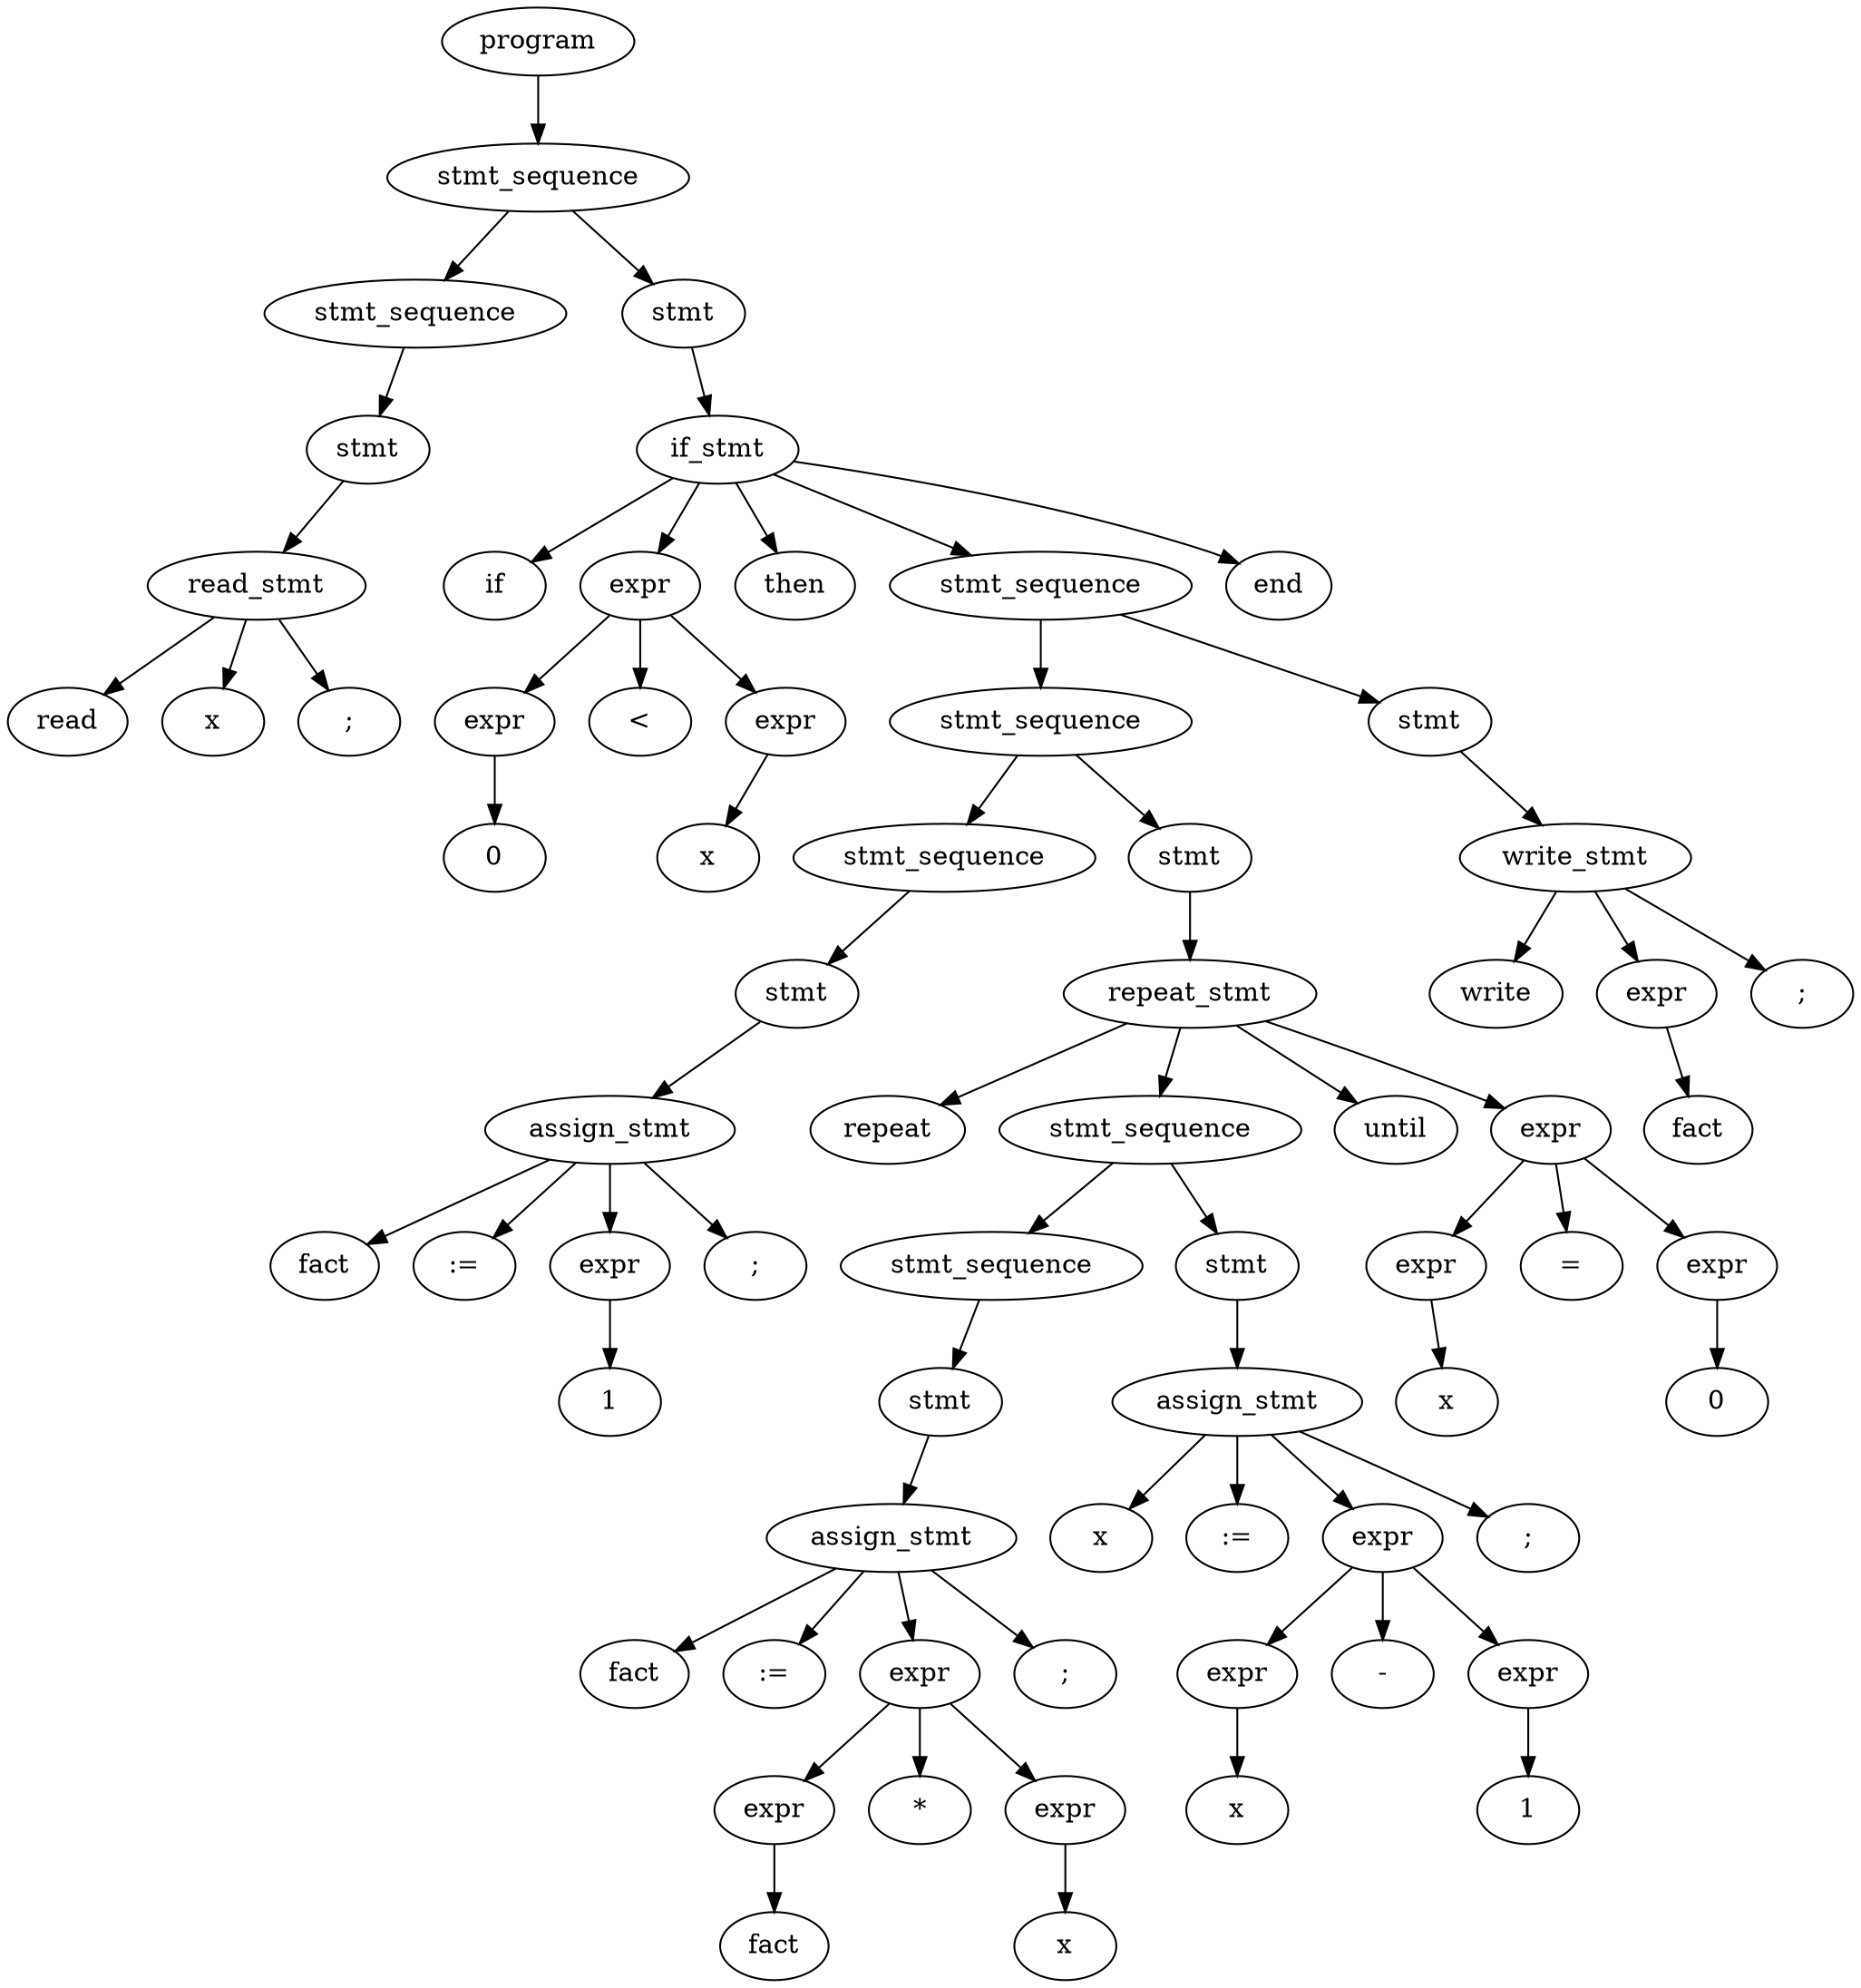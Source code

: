 digraph {
graph [ordering="out"];
node0[label="program"];
node1[label="stmt_sequence"];
node2[label="stmt_sequence"];
node3[label="stmt"];
node4[label="read_stmt"];
node5[label="read"];
node4 -> node5;
node6[label="x"];
node4 -> node6;
node7[label=";"];
node4 -> node7;
node3 -> node4;
node2 -> node3;
node1 -> node2;
node8[label="stmt"];
node9[label="if_stmt"];
node10[label="if"];
node9 -> node10;
node11[label="expr"];
node12[label="expr"];
node13[label="0"];
node12 -> node13;
node11 -> node12;
node14[label="<"];
node11 -> node14;
node15[label="expr"];
node16[label="x"];
node15 -> node16;
node11 -> node15;
node9 -> node11;
node17[label="then"];
node9 -> node17;
node18[label="stmt_sequence"];
node19[label="stmt_sequence"];
node20[label="stmt_sequence"];
node21[label="stmt"];
node22[label="assign_stmt"];
node23[label="fact"];
node22 -> node23;
node24[label=":="];
node22 -> node24;
node25[label="expr"];
node26[label="1"];
node25 -> node26;
node22 -> node25;
node27[label=";"];
node22 -> node27;
node21 -> node22;
node20 -> node21;
node19 -> node20;
node28[label="stmt"];
node29[label="repeat_stmt"];
node30[label="repeat"];
node29 -> node30;
node31[label="stmt_sequence"];
node32[label="stmt_sequence"];
node33[label="stmt"];
node34[label="assign_stmt"];
node35[label="fact"];
node34 -> node35;
node36[label=":="];
node34 -> node36;
node37[label="expr"];
node38[label="expr"];
node39[label="fact"];
node38 -> node39;
node37 -> node38;
node40[label="*"];
node37 -> node40;
node41[label="expr"];
node42[label="x"];
node41 -> node42;
node37 -> node41;
node34 -> node37;
node43[label=";"];
node34 -> node43;
node33 -> node34;
node32 -> node33;
node31 -> node32;
node44[label="stmt"];
node45[label="assign_stmt"];
node46[label="x"];
node45 -> node46;
node47[label=":="];
node45 -> node47;
node48[label="expr"];
node49[label="expr"];
node50[label="x"];
node49 -> node50;
node48 -> node49;
node51[label="-"];
node48 -> node51;
node52[label="expr"];
node53[label="1"];
node52 -> node53;
node48 -> node52;
node45 -> node48;
node54[label=";"];
node45 -> node54;
node44 -> node45;
node31 -> node44;
node29 -> node31;
node55[label="until"];
node29 -> node55;
node56[label="expr"];
node57[label="expr"];
node58[label="x"];
node57 -> node58;
node56 -> node57;
node59[label="="];
node56 -> node59;
node60[label="expr"];
node61[label="0"];
node60 -> node61;
node56 -> node60;
node29 -> node56;
node28 -> node29;
node19 -> node28;
node18 -> node19;
node62[label="stmt"];
node63[label="write_stmt"];
node64[label="write"];
node63 -> node64;
node65[label="expr"];
node66[label="fact"];
node65 -> node66;
node63 -> node65;
node67[label=";"];
node63 -> node67;
node62 -> node63;
node18 -> node62;
node9 -> node18;
node68[label="end"];
node9 -> node68;
node8 -> node9;
node1 -> node8;
node0 -> node1;
}
